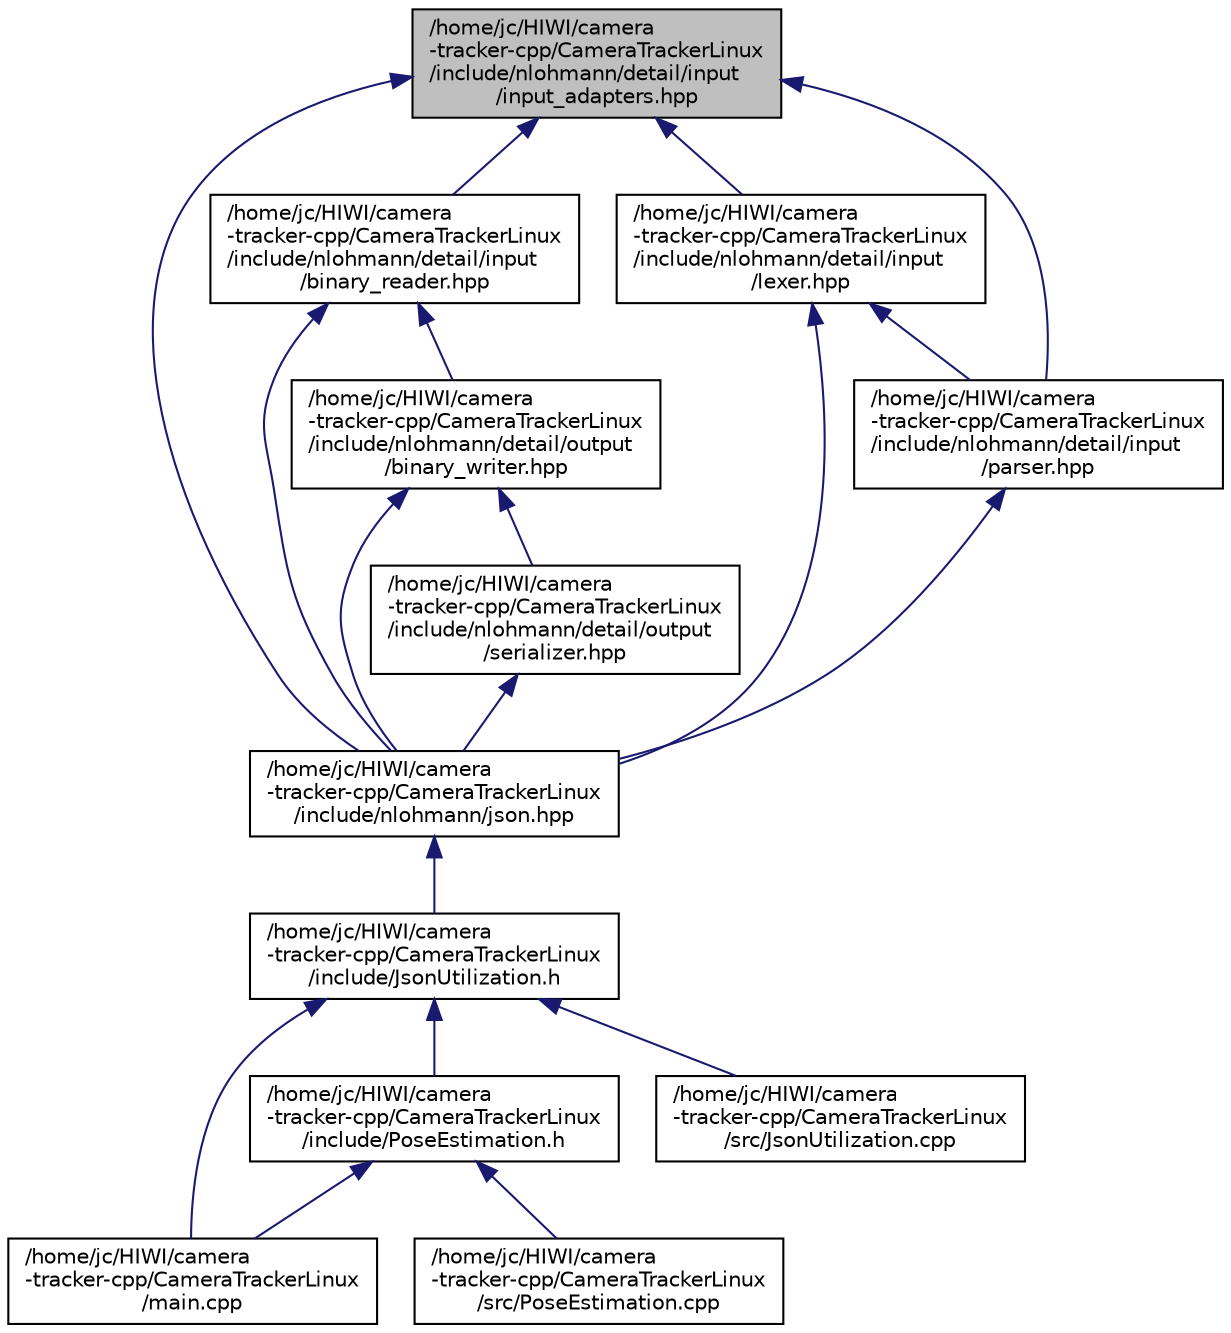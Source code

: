 digraph "/home/jc/HIWI/camera-tracker-cpp/CameraTrackerLinux/include/nlohmann/detail/input/input_adapters.hpp"
{
 // INTERACTIVE_SVG=YES
  edge [fontname="Helvetica",fontsize="10",labelfontname="Helvetica",labelfontsize="10"];
  node [fontname="Helvetica",fontsize="10",shape=record];
  Node1 [label="/home/jc/HIWI/camera\l-tracker-cpp/CameraTrackerLinux\l/include/nlohmann/detail/input\l/input_adapters.hpp",height=0.2,width=0.4,color="black", fillcolor="grey75", style="filled", fontcolor="black"];
  Node1 -> Node2 [dir="back",color="midnightblue",fontsize="10",style="solid",fontname="Helvetica"];
  Node2 [label="/home/jc/HIWI/camera\l-tracker-cpp/CameraTrackerLinux\l/include/nlohmann/json.hpp",height=0.2,width=0.4,color="black", fillcolor="white", style="filled",URL="$json_8hpp.html"];
  Node2 -> Node3 [dir="back",color="midnightblue",fontsize="10",style="solid",fontname="Helvetica"];
  Node3 [label="/home/jc/HIWI/camera\l-tracker-cpp/CameraTrackerLinux\l/include/JsonUtilization.h",height=0.2,width=0.4,color="black", fillcolor="white", style="filled",URL="$_json_utilization_8h.html",tooltip="This file contains the declaration of the namespace jsonUtilization. "];
  Node3 -> Node4 [dir="back",color="midnightblue",fontsize="10",style="solid",fontname="Helvetica"];
  Node4 [label="/home/jc/HIWI/camera\l-tracker-cpp/CameraTrackerLinux\l/include/PoseEstimation.h",height=0.2,width=0.4,color="black", fillcolor="white", style="filled",URL="$_pose_estimation_8h.html",tooltip="This file contains the declaration of the PoseEstimation class. "];
  Node4 -> Node5 [dir="back",color="midnightblue",fontsize="10",style="solid",fontname="Helvetica"];
  Node5 [label="/home/jc/HIWI/camera\l-tracker-cpp/CameraTrackerLinux\l/main.cpp",height=0.2,width=0.4,color="black", fillcolor="white", style="filled",URL="$main_8cpp.html"];
  Node4 -> Node6 [dir="back",color="midnightblue",fontsize="10",style="solid",fontname="Helvetica"];
  Node6 [label="/home/jc/HIWI/camera\l-tracker-cpp/CameraTrackerLinux\l/src/PoseEstimation.cpp",height=0.2,width=0.4,color="black", fillcolor="white", style="filled",URL="$_pose_estimation_8cpp.html"];
  Node3 -> Node5 [dir="back",color="midnightblue",fontsize="10",style="solid",fontname="Helvetica"];
  Node3 -> Node7 [dir="back",color="midnightblue",fontsize="10",style="solid",fontname="Helvetica"];
  Node7 [label="/home/jc/HIWI/camera\l-tracker-cpp/CameraTrackerLinux\l/src/JsonUtilization.cpp",height=0.2,width=0.4,color="black", fillcolor="white", style="filled",URL="$_json_utilization_8cpp.html"];
  Node1 -> Node8 [dir="back",color="midnightblue",fontsize="10",style="solid",fontname="Helvetica"];
  Node8 [label="/home/jc/HIWI/camera\l-tracker-cpp/CameraTrackerLinux\l/include/nlohmann/detail/input\l/binary_reader.hpp",height=0.2,width=0.4,color="black", fillcolor="white", style="filled",URL="$binary__reader_8hpp.html"];
  Node8 -> Node2 [dir="back",color="midnightblue",fontsize="10",style="solid",fontname="Helvetica"];
  Node8 -> Node9 [dir="back",color="midnightblue",fontsize="10",style="solid",fontname="Helvetica"];
  Node9 [label="/home/jc/HIWI/camera\l-tracker-cpp/CameraTrackerLinux\l/include/nlohmann/detail/output\l/binary_writer.hpp",height=0.2,width=0.4,color="black", fillcolor="white", style="filled",URL="$binary__writer_8hpp.html"];
  Node9 -> Node2 [dir="back",color="midnightblue",fontsize="10",style="solid",fontname="Helvetica"];
  Node9 -> Node10 [dir="back",color="midnightblue",fontsize="10",style="solid",fontname="Helvetica"];
  Node10 [label="/home/jc/HIWI/camera\l-tracker-cpp/CameraTrackerLinux\l/include/nlohmann/detail/output\l/serializer.hpp",height=0.2,width=0.4,color="black", fillcolor="white", style="filled",URL="$serializer_8hpp.html"];
  Node10 -> Node2 [dir="back",color="midnightblue",fontsize="10",style="solid",fontname="Helvetica"];
  Node1 -> Node11 [dir="back",color="midnightblue",fontsize="10",style="solid",fontname="Helvetica"];
  Node11 [label="/home/jc/HIWI/camera\l-tracker-cpp/CameraTrackerLinux\l/include/nlohmann/detail/input\l/lexer.hpp",height=0.2,width=0.4,color="black", fillcolor="white", style="filled",URL="$lexer_8hpp.html"];
  Node11 -> Node2 [dir="back",color="midnightblue",fontsize="10",style="solid",fontname="Helvetica"];
  Node11 -> Node12 [dir="back",color="midnightblue",fontsize="10",style="solid",fontname="Helvetica"];
  Node12 [label="/home/jc/HIWI/camera\l-tracker-cpp/CameraTrackerLinux\l/include/nlohmann/detail/input\l/parser.hpp",height=0.2,width=0.4,color="black", fillcolor="white", style="filled",URL="$parser_8hpp.html"];
  Node12 -> Node2 [dir="back",color="midnightblue",fontsize="10",style="solid",fontname="Helvetica"];
  Node1 -> Node12 [dir="back",color="midnightblue",fontsize="10",style="solid",fontname="Helvetica"];
}
